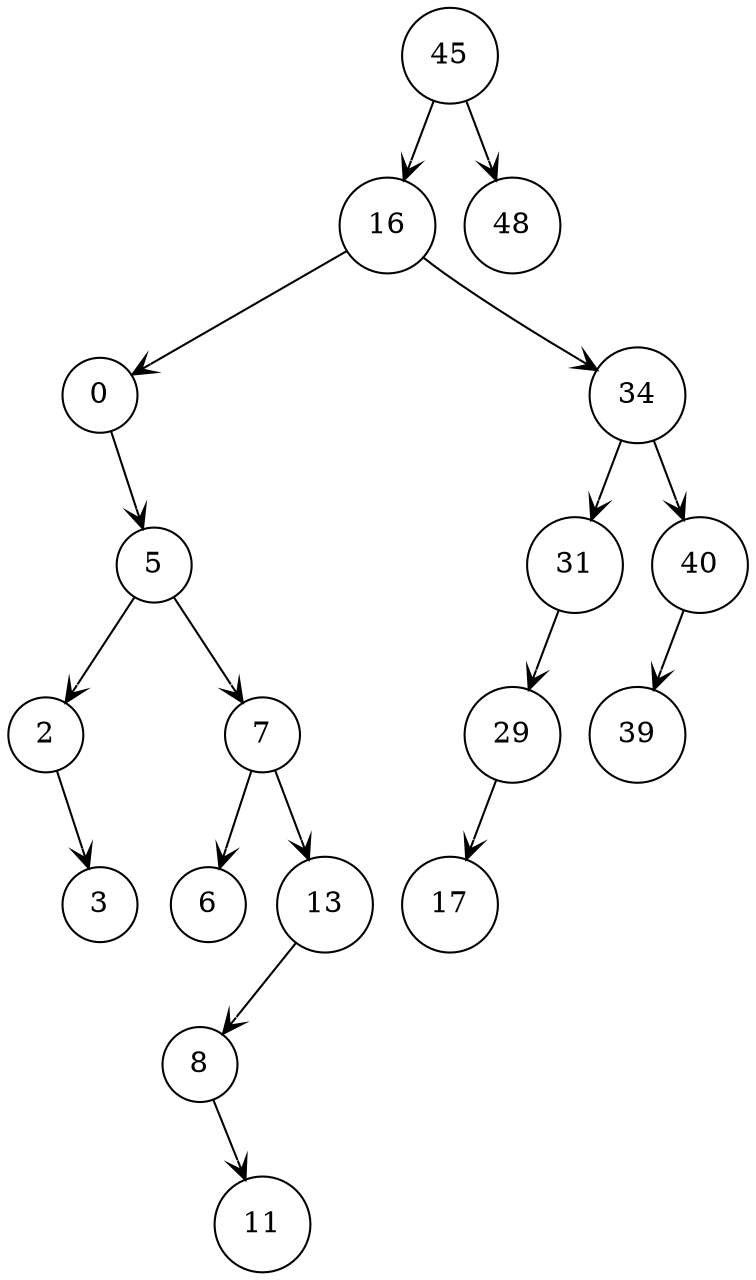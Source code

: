 digraph G {    graph [nodesep=0.1]    node [shape=circle]    edge [arrowhead=vee]    45[group =45]    16 [group=16]    45 -> 16
    0 [group=0]    16 -> 0
    _0 [group=0, label="", width=0, style=invis]
    0 -> _0 [style=invis]
    5 [group=5]
    0 -> 5
    2 [group=2]    5 -> 2
    _2 [group=2, label="", width=0, style=invis]
    2 -> _2 [style=invis]
    2 -> 3
    _5 [group=5, label="", width=0, style=invis]
    5 -> _5 [style=invis]
    7 [group=7]
    5 -> 7
    7 -> 6
    _7 [group=7, label="", width=0, style=invis]
    7 -> _7 [style=invis]
    13 [group=13]
    7 -> 13
    8 [group=8]    13 -> 8
    _8 [group=8, label="", width=0, style=invis]
    8 -> _8 [style=invis]
    8 -> 11
    _13 [group=13, label="", width=0, style=invis]
    13 -> _13 [style=invis]
    {rank=same; _13; 11}
    {rank=same; _5; 6}
    _16 [group=16, label="", width=0, style=invis]
    16 -> _16 [style=invis]
    34 [group=34]
    16 -> 34
    31 [group=31]    34 -> 31
    29 [group=29]    31 -> 29
    29 -> 17
    _29 [group=29, label="", width=0, style=invis]
    29 -> _29 [style=invis]
    _31 [group=31, label="", width=0, style=invis]
    31 -> _31 [style=invis]
    _34 [group=34, label="", width=0, style=invis]
    34 -> _34 [style=invis]
    40 [group=40]
    34 -> 40
    40 -> 39
    _40 [group=40, label="", width=0, style=invis]
    40 -> _40 [style=invis]
    {rank=same; _16; 17}
    _45 [group=45, label="", width=0, style=invis]
    45 -> _45 [style=invis]
    45 -> 48
}